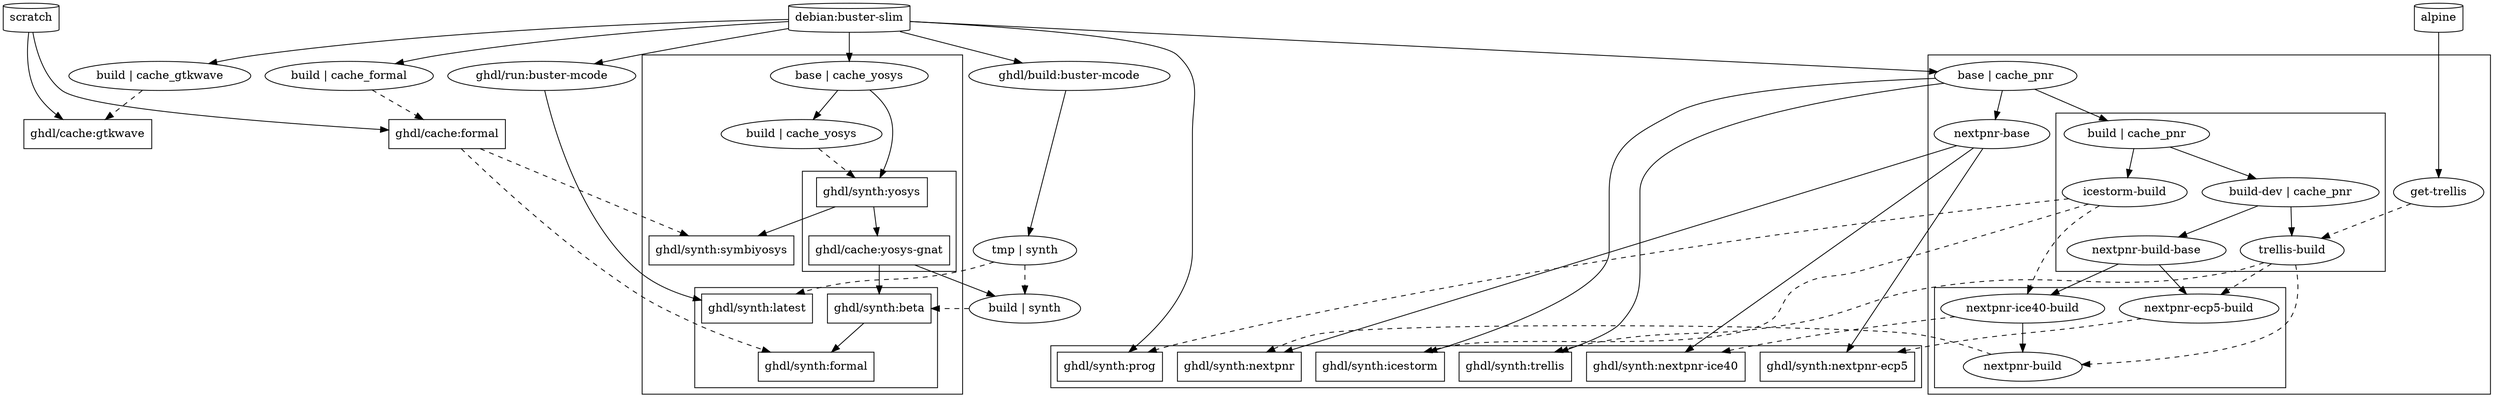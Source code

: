 digraph G {

  {
    rank=same;
    "scratch" [shape=cylinder];
    "debian:buster-slim" [shape=cylinder];
    "alpine" [shape=cylinder];
  }

  "debian:buster-slim" -> "build | cache_formal";
  "build | cache_formal" -> "ghdl/cache:formal" [style=dashed];
  "scratch" -> "ghdl/cache:formal";

  {
    rank=same;
    "ghdl/cache:gtkwave" [shape=box];
    "ghdl/cache:formal" [shape=box];
  }


  subgraph cluster_00 {
    "ghdl/synth:icestorm" [shape=box];
    "ghdl/synth:trellis" [shape=box];
    "ghdl/synth:prog" [shape=box];
    "ghdl/synth:nextpnr-ice40" [shape=box];
    "ghdl/synth:nextpnr-ecp5" [shape=box];
    "ghdl/synth:nextpnr" [shape=box];
  }

  subgraph cluster_20 {

    "base | cache_yosys";
    "build | cache_yosys";

    subgraph cluster_21 {
      "ghdl/synth:yosys" [shape=box];
      "ghdl/cache:yosys-gnat" [shape=box];
    }

    subgraph cluster_22 {
      "ghdl/synth:latest" [shape=box];
      "ghdl/synth:beta" [shape=box];
      "ghdl/synth:formal" [shape=box];
    }

    "ghdl/synth:symbiyosys" [shape=box];
  }

  {
    rank=same;
    "ghdl/build:buster-mcode";
    "ghdl/run:buster-mcode";
  }

  //synth
  "debian:buster-slim" -> "ghdl/build:buster-mcode" -> "tmp | synth";
  "tmp | synth" -> "ghdl/synth:latest" [style=dashed];
  "tmp | synth" -> "build | synth" -> "ghdl/synth:beta" [style=dashed];
  "ghdl/cache:yosys-gnat" -> "build | synth";

  "debian:buster-slim" -> "ghdl/run:buster-mcode" -> "ghdl/synth:latest";

  "ghdl/cache:formal" -> "ghdl/synth:formal" [style=dashed];
  "ghdl/cache:yosys-gnat" -> "ghdl/synth:beta" -> "ghdl/synth:formal";

  // cache(gtkwave)
  "debian:buster-slim"    -> "build | cache_gtkwave";
  "build | cache_gtkwave" -> "ghdl/cache:gtkwave" [style=dashed];
  "scratch" -> "ghdl/cache:gtkwave";
  //"ghdl/cache:gtkwave";

  // cache(yosys)
  "debian:buster-slim"    -> "base | cache_yosys";
  "base | cache_yosys" -> "build | cache_yosys";
  "base | cache_yosys" -> "ghdl/synth:yosys";
  "build | cache_yosys" -> "ghdl/synth:yosys" [style=dashed];
  "ghdl/synth:yosys" -> "ghdl/cache:yosys-gnat";

  // cache(formal)
  //"ghdl/cache:formal"

  // cache(symbiyosys)
  "ghdl/synth:yosys"  -> "ghdl/synth:symbiyosys";
  "ghdl/cache:formal" -> "ghdl/synth:symbiyosys" [style=dashed];

  // cache(pnr)

  "debian:buster-slim" -> "base | cache_pnr";

  subgraph cluster_1 {

    subgraph cluster_11 {
      "build | cache_pnr" -> "icestorm-build";
      "build | cache_pnr" -> "build-dev | cache_pnr";
      "build-dev | cache_pnr" -> "nextpnr-build-base";
      "build-dev | cache_pnr" -> "trellis-build";
    }

    subgraph cluster_12 {
      "nextpnr-build-base"  -> "nextpnr-ice40-build";
      "nextpnr-ice40-build" -> "nextpnr-build"
      "nextpnr-build-base"  -> "nextpnr-ecp5-build";
    }

    "base | cache_pnr"  -> "build | cache_pnr";
    "base | cache_pnr" -> "nextpnr-base";
    "nextpnr-base" -> "ghdl/synth:nextpnr-ice40";
    "nextpnr-base" -> "ghdl/synth:nextpnr-ecp5";
    "nextpnr-base" -> "ghdl/synth:nextpnr";

    "alpine" -> "get-trellis";
  }


  "base | cache_pnr" -> "ghdl/synth:icestorm";
  "icestorm-build"   -> "ghdl/synth:icestorm" [style=dashed];

  "get-trellis" -> "trellis-build" [style=dashed];

  "base | cache_pnr" -> "ghdl/synth:trellis";
  "trellis-build"    -> "ghdl/synth:trellis" [style=dashed];

  "debian:buster-slim" -> "ghdl/synth:prog";
  "icestorm-build"     -> "ghdl/synth:prog" [style=dashed];

  "icestorm-build" -> "nextpnr-ice40-build" -> "ghdl/synth:nextpnr-ice40" [style=dashed];
  "trellis-build"  -> "nextpnr-ecp5-build"  -> "ghdl/synth:nextpnr-ecp5" [style=dashed];
  "trellis-build"  -> "nextpnr-build"       -> "ghdl/synth:nextpnr" [style=dashed];

}